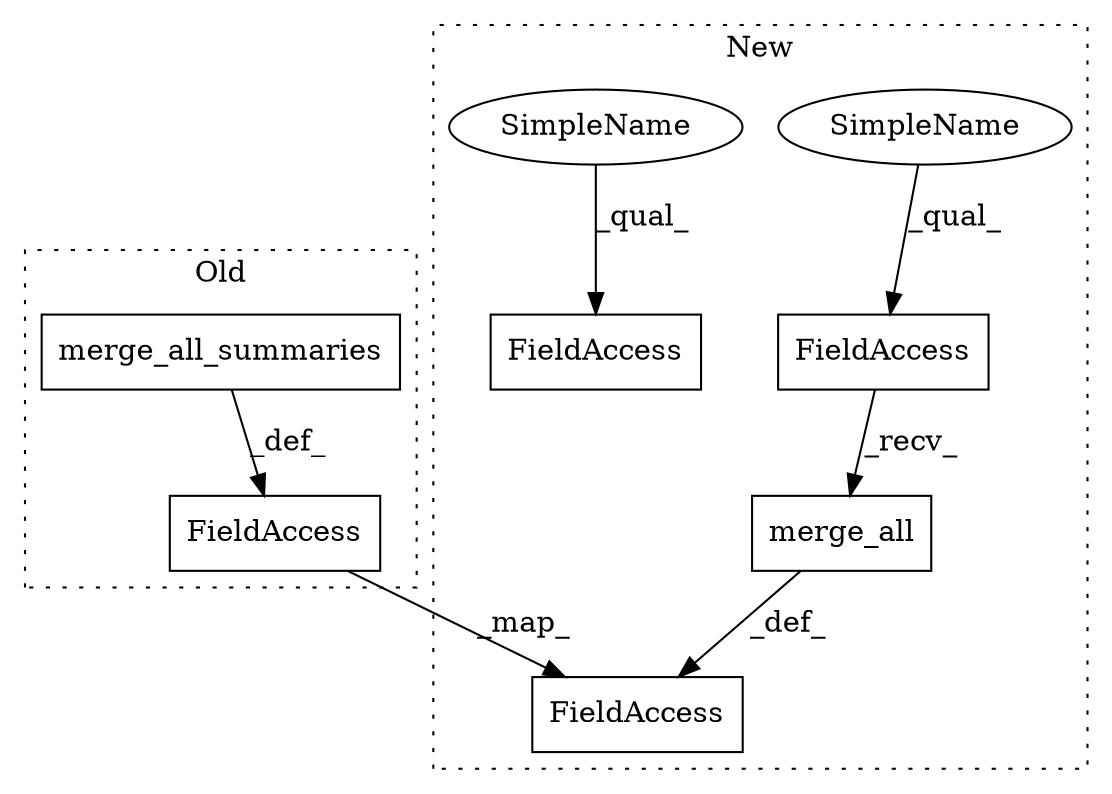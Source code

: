 digraph G {
subgraph cluster0 {
1 [label="merge_all_summaries" a="32" s="1837" l="21" shape="box"];
5 [label="FieldAccess" a="22" s="2447" l="12" shape="box"];
label = "Old";
style="dotted";
}
subgraph cluster1 {
2 [label="merge_all" a="32" s="1845" l="11" shape="box"];
3 [label="FieldAccess" a="22" s="1826" l="18" shape="box"];
4 [label="FieldAccess" a="22" s="2443" l="12" shape="box"];
6 [label="FieldAccess" a="22" s="1648" l="18" shape="box"];
7 [label="SimpleName" a="42" s="1826" l="10" shape="ellipse"];
8 [label="SimpleName" a="42" s="1648" l="10" shape="ellipse"];
label = "New";
style="dotted";
}
1 -> 5 [label="_def_"];
2 -> 4 [label="_def_"];
3 -> 2 [label="_recv_"];
5 -> 4 [label="_map_"];
7 -> 3 [label="_qual_"];
8 -> 6 [label="_qual_"];
}